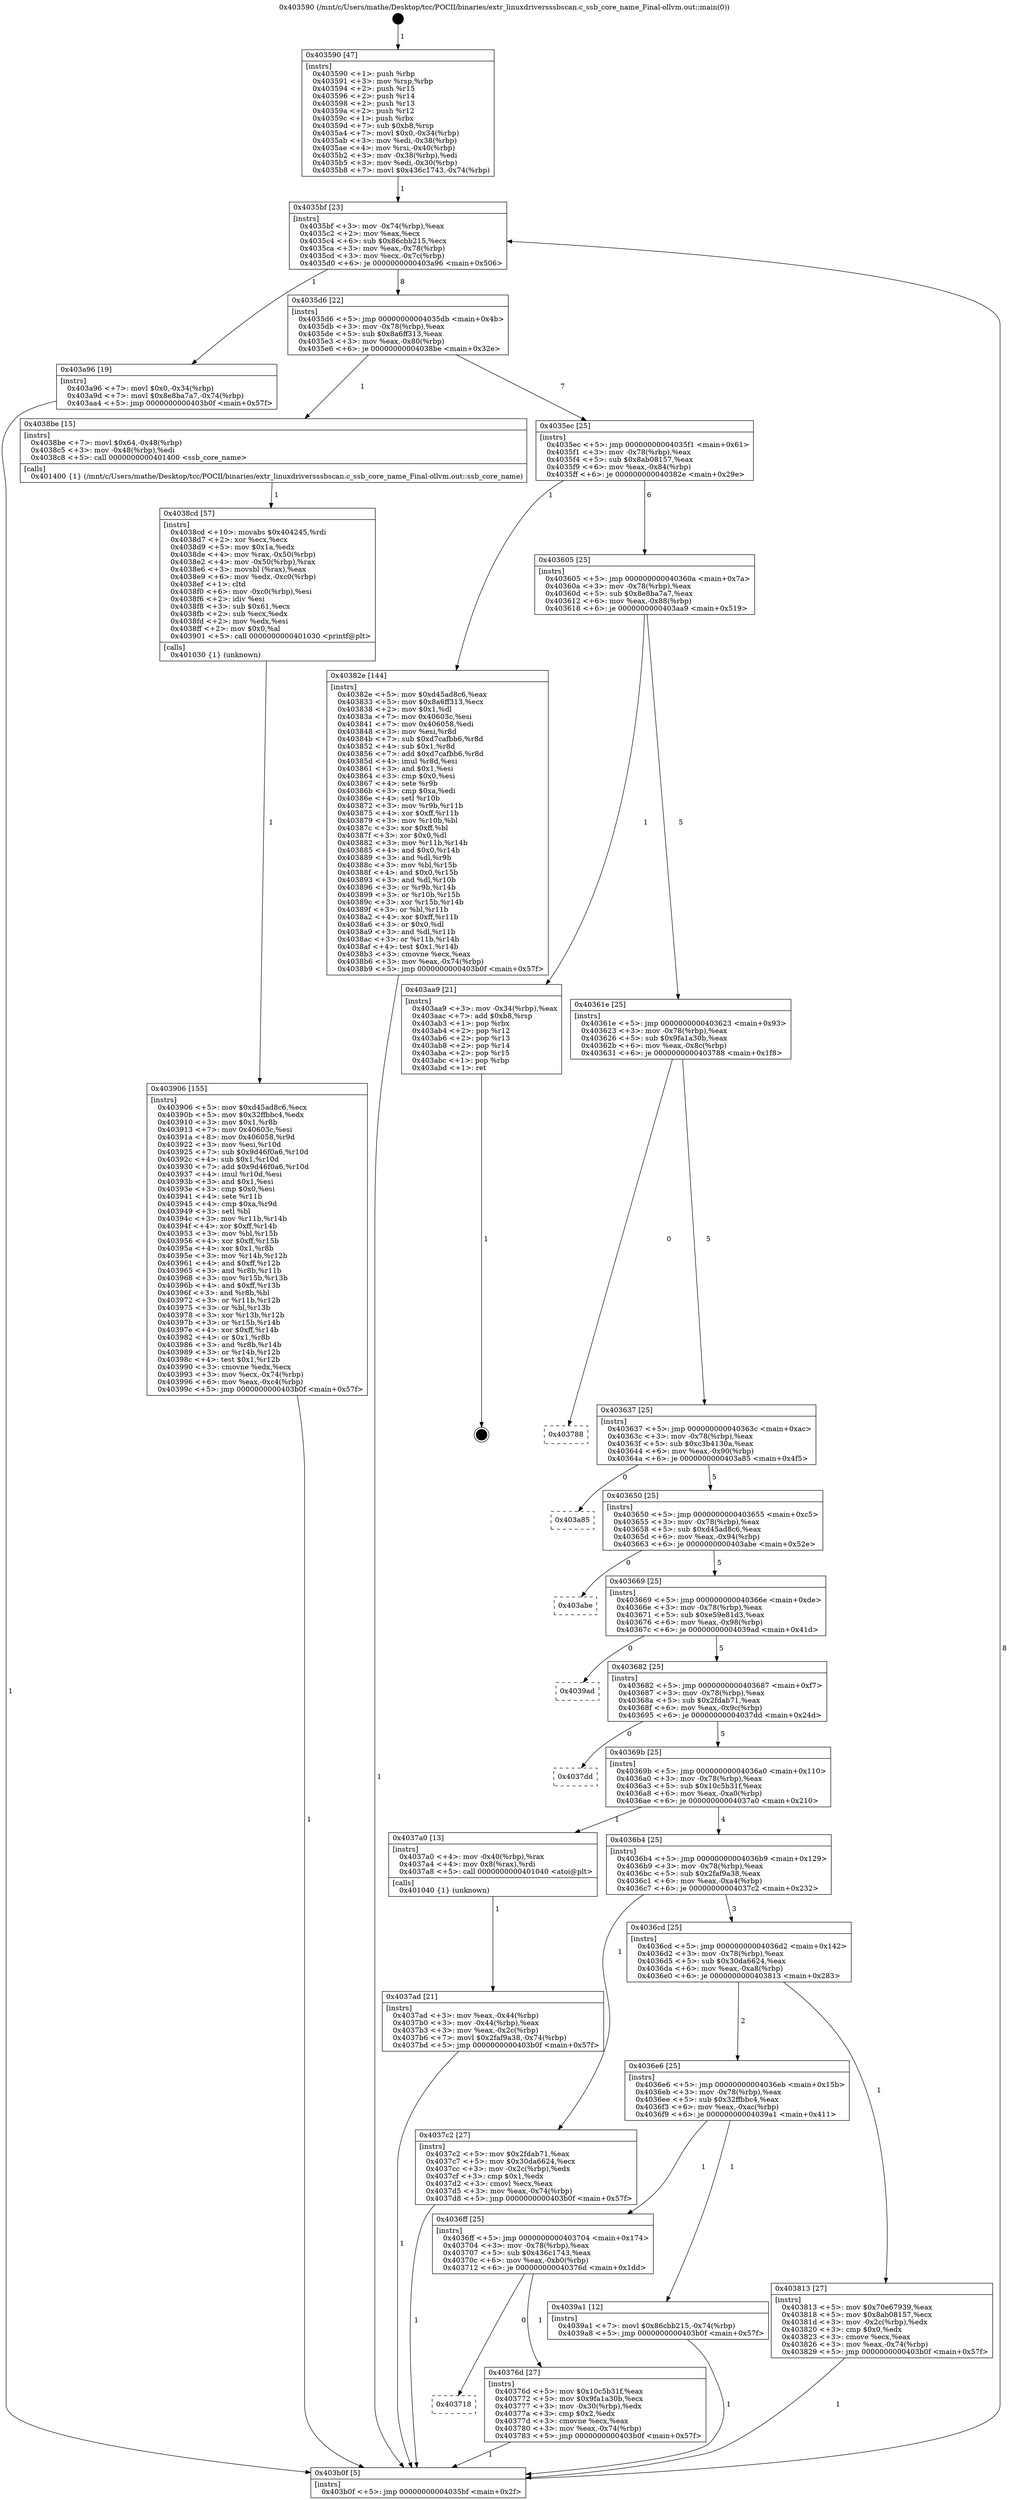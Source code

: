 digraph "0x403590" {
  label = "0x403590 (/mnt/c/Users/mathe/Desktop/tcc/POCII/binaries/extr_linuxdriversssbscan.c_ssb_core_name_Final-ollvm.out::main(0))"
  labelloc = "t"
  node[shape=record]

  Entry [label="",width=0.3,height=0.3,shape=circle,fillcolor=black,style=filled]
  "0x4035bf" [label="{
     0x4035bf [23]\l
     | [instrs]\l
     &nbsp;&nbsp;0x4035bf \<+3\>: mov -0x74(%rbp),%eax\l
     &nbsp;&nbsp;0x4035c2 \<+2\>: mov %eax,%ecx\l
     &nbsp;&nbsp;0x4035c4 \<+6\>: sub $0x86cbb215,%ecx\l
     &nbsp;&nbsp;0x4035ca \<+3\>: mov %eax,-0x78(%rbp)\l
     &nbsp;&nbsp;0x4035cd \<+3\>: mov %ecx,-0x7c(%rbp)\l
     &nbsp;&nbsp;0x4035d0 \<+6\>: je 0000000000403a96 \<main+0x506\>\l
  }"]
  "0x403a96" [label="{
     0x403a96 [19]\l
     | [instrs]\l
     &nbsp;&nbsp;0x403a96 \<+7\>: movl $0x0,-0x34(%rbp)\l
     &nbsp;&nbsp;0x403a9d \<+7\>: movl $0x8e8ba7a7,-0x74(%rbp)\l
     &nbsp;&nbsp;0x403aa4 \<+5\>: jmp 0000000000403b0f \<main+0x57f\>\l
  }"]
  "0x4035d6" [label="{
     0x4035d6 [22]\l
     | [instrs]\l
     &nbsp;&nbsp;0x4035d6 \<+5\>: jmp 00000000004035db \<main+0x4b\>\l
     &nbsp;&nbsp;0x4035db \<+3\>: mov -0x78(%rbp),%eax\l
     &nbsp;&nbsp;0x4035de \<+5\>: sub $0x8a6ff313,%eax\l
     &nbsp;&nbsp;0x4035e3 \<+3\>: mov %eax,-0x80(%rbp)\l
     &nbsp;&nbsp;0x4035e6 \<+6\>: je 00000000004038be \<main+0x32e\>\l
  }"]
  Exit [label="",width=0.3,height=0.3,shape=circle,fillcolor=black,style=filled,peripheries=2]
  "0x4038be" [label="{
     0x4038be [15]\l
     | [instrs]\l
     &nbsp;&nbsp;0x4038be \<+7\>: movl $0x64,-0x48(%rbp)\l
     &nbsp;&nbsp;0x4038c5 \<+3\>: mov -0x48(%rbp),%edi\l
     &nbsp;&nbsp;0x4038c8 \<+5\>: call 0000000000401400 \<ssb_core_name\>\l
     | [calls]\l
     &nbsp;&nbsp;0x401400 \{1\} (/mnt/c/Users/mathe/Desktop/tcc/POCII/binaries/extr_linuxdriversssbscan.c_ssb_core_name_Final-ollvm.out::ssb_core_name)\l
  }"]
  "0x4035ec" [label="{
     0x4035ec [25]\l
     | [instrs]\l
     &nbsp;&nbsp;0x4035ec \<+5\>: jmp 00000000004035f1 \<main+0x61\>\l
     &nbsp;&nbsp;0x4035f1 \<+3\>: mov -0x78(%rbp),%eax\l
     &nbsp;&nbsp;0x4035f4 \<+5\>: sub $0x8ab08157,%eax\l
     &nbsp;&nbsp;0x4035f9 \<+6\>: mov %eax,-0x84(%rbp)\l
     &nbsp;&nbsp;0x4035ff \<+6\>: je 000000000040382e \<main+0x29e\>\l
  }"]
  "0x403906" [label="{
     0x403906 [155]\l
     | [instrs]\l
     &nbsp;&nbsp;0x403906 \<+5\>: mov $0xd45ad8c6,%ecx\l
     &nbsp;&nbsp;0x40390b \<+5\>: mov $0x32ffbbc4,%edx\l
     &nbsp;&nbsp;0x403910 \<+3\>: mov $0x1,%r8b\l
     &nbsp;&nbsp;0x403913 \<+7\>: mov 0x40603c,%esi\l
     &nbsp;&nbsp;0x40391a \<+8\>: mov 0x406058,%r9d\l
     &nbsp;&nbsp;0x403922 \<+3\>: mov %esi,%r10d\l
     &nbsp;&nbsp;0x403925 \<+7\>: sub $0x9d46f0a6,%r10d\l
     &nbsp;&nbsp;0x40392c \<+4\>: sub $0x1,%r10d\l
     &nbsp;&nbsp;0x403930 \<+7\>: add $0x9d46f0a6,%r10d\l
     &nbsp;&nbsp;0x403937 \<+4\>: imul %r10d,%esi\l
     &nbsp;&nbsp;0x40393b \<+3\>: and $0x1,%esi\l
     &nbsp;&nbsp;0x40393e \<+3\>: cmp $0x0,%esi\l
     &nbsp;&nbsp;0x403941 \<+4\>: sete %r11b\l
     &nbsp;&nbsp;0x403945 \<+4\>: cmp $0xa,%r9d\l
     &nbsp;&nbsp;0x403949 \<+3\>: setl %bl\l
     &nbsp;&nbsp;0x40394c \<+3\>: mov %r11b,%r14b\l
     &nbsp;&nbsp;0x40394f \<+4\>: xor $0xff,%r14b\l
     &nbsp;&nbsp;0x403953 \<+3\>: mov %bl,%r15b\l
     &nbsp;&nbsp;0x403956 \<+4\>: xor $0xff,%r15b\l
     &nbsp;&nbsp;0x40395a \<+4\>: xor $0x1,%r8b\l
     &nbsp;&nbsp;0x40395e \<+3\>: mov %r14b,%r12b\l
     &nbsp;&nbsp;0x403961 \<+4\>: and $0xff,%r12b\l
     &nbsp;&nbsp;0x403965 \<+3\>: and %r8b,%r11b\l
     &nbsp;&nbsp;0x403968 \<+3\>: mov %r15b,%r13b\l
     &nbsp;&nbsp;0x40396b \<+4\>: and $0xff,%r13b\l
     &nbsp;&nbsp;0x40396f \<+3\>: and %r8b,%bl\l
     &nbsp;&nbsp;0x403972 \<+3\>: or %r11b,%r12b\l
     &nbsp;&nbsp;0x403975 \<+3\>: or %bl,%r13b\l
     &nbsp;&nbsp;0x403978 \<+3\>: xor %r13b,%r12b\l
     &nbsp;&nbsp;0x40397b \<+3\>: or %r15b,%r14b\l
     &nbsp;&nbsp;0x40397e \<+4\>: xor $0xff,%r14b\l
     &nbsp;&nbsp;0x403982 \<+4\>: or $0x1,%r8b\l
     &nbsp;&nbsp;0x403986 \<+3\>: and %r8b,%r14b\l
     &nbsp;&nbsp;0x403989 \<+3\>: or %r14b,%r12b\l
     &nbsp;&nbsp;0x40398c \<+4\>: test $0x1,%r12b\l
     &nbsp;&nbsp;0x403990 \<+3\>: cmovne %edx,%ecx\l
     &nbsp;&nbsp;0x403993 \<+3\>: mov %ecx,-0x74(%rbp)\l
     &nbsp;&nbsp;0x403996 \<+6\>: mov %eax,-0xc4(%rbp)\l
     &nbsp;&nbsp;0x40399c \<+5\>: jmp 0000000000403b0f \<main+0x57f\>\l
  }"]
  "0x40382e" [label="{
     0x40382e [144]\l
     | [instrs]\l
     &nbsp;&nbsp;0x40382e \<+5\>: mov $0xd45ad8c6,%eax\l
     &nbsp;&nbsp;0x403833 \<+5\>: mov $0x8a6ff313,%ecx\l
     &nbsp;&nbsp;0x403838 \<+2\>: mov $0x1,%dl\l
     &nbsp;&nbsp;0x40383a \<+7\>: mov 0x40603c,%esi\l
     &nbsp;&nbsp;0x403841 \<+7\>: mov 0x406058,%edi\l
     &nbsp;&nbsp;0x403848 \<+3\>: mov %esi,%r8d\l
     &nbsp;&nbsp;0x40384b \<+7\>: sub $0xd7cafbb6,%r8d\l
     &nbsp;&nbsp;0x403852 \<+4\>: sub $0x1,%r8d\l
     &nbsp;&nbsp;0x403856 \<+7\>: add $0xd7cafbb6,%r8d\l
     &nbsp;&nbsp;0x40385d \<+4\>: imul %r8d,%esi\l
     &nbsp;&nbsp;0x403861 \<+3\>: and $0x1,%esi\l
     &nbsp;&nbsp;0x403864 \<+3\>: cmp $0x0,%esi\l
     &nbsp;&nbsp;0x403867 \<+4\>: sete %r9b\l
     &nbsp;&nbsp;0x40386b \<+3\>: cmp $0xa,%edi\l
     &nbsp;&nbsp;0x40386e \<+4\>: setl %r10b\l
     &nbsp;&nbsp;0x403872 \<+3\>: mov %r9b,%r11b\l
     &nbsp;&nbsp;0x403875 \<+4\>: xor $0xff,%r11b\l
     &nbsp;&nbsp;0x403879 \<+3\>: mov %r10b,%bl\l
     &nbsp;&nbsp;0x40387c \<+3\>: xor $0xff,%bl\l
     &nbsp;&nbsp;0x40387f \<+3\>: xor $0x0,%dl\l
     &nbsp;&nbsp;0x403882 \<+3\>: mov %r11b,%r14b\l
     &nbsp;&nbsp;0x403885 \<+4\>: and $0x0,%r14b\l
     &nbsp;&nbsp;0x403889 \<+3\>: and %dl,%r9b\l
     &nbsp;&nbsp;0x40388c \<+3\>: mov %bl,%r15b\l
     &nbsp;&nbsp;0x40388f \<+4\>: and $0x0,%r15b\l
     &nbsp;&nbsp;0x403893 \<+3\>: and %dl,%r10b\l
     &nbsp;&nbsp;0x403896 \<+3\>: or %r9b,%r14b\l
     &nbsp;&nbsp;0x403899 \<+3\>: or %r10b,%r15b\l
     &nbsp;&nbsp;0x40389c \<+3\>: xor %r15b,%r14b\l
     &nbsp;&nbsp;0x40389f \<+3\>: or %bl,%r11b\l
     &nbsp;&nbsp;0x4038a2 \<+4\>: xor $0xff,%r11b\l
     &nbsp;&nbsp;0x4038a6 \<+3\>: or $0x0,%dl\l
     &nbsp;&nbsp;0x4038a9 \<+3\>: and %dl,%r11b\l
     &nbsp;&nbsp;0x4038ac \<+3\>: or %r11b,%r14b\l
     &nbsp;&nbsp;0x4038af \<+4\>: test $0x1,%r14b\l
     &nbsp;&nbsp;0x4038b3 \<+3\>: cmovne %ecx,%eax\l
     &nbsp;&nbsp;0x4038b6 \<+3\>: mov %eax,-0x74(%rbp)\l
     &nbsp;&nbsp;0x4038b9 \<+5\>: jmp 0000000000403b0f \<main+0x57f\>\l
  }"]
  "0x403605" [label="{
     0x403605 [25]\l
     | [instrs]\l
     &nbsp;&nbsp;0x403605 \<+5\>: jmp 000000000040360a \<main+0x7a\>\l
     &nbsp;&nbsp;0x40360a \<+3\>: mov -0x78(%rbp),%eax\l
     &nbsp;&nbsp;0x40360d \<+5\>: sub $0x8e8ba7a7,%eax\l
     &nbsp;&nbsp;0x403612 \<+6\>: mov %eax,-0x88(%rbp)\l
     &nbsp;&nbsp;0x403618 \<+6\>: je 0000000000403aa9 \<main+0x519\>\l
  }"]
  "0x4038cd" [label="{
     0x4038cd [57]\l
     | [instrs]\l
     &nbsp;&nbsp;0x4038cd \<+10\>: movabs $0x404245,%rdi\l
     &nbsp;&nbsp;0x4038d7 \<+2\>: xor %ecx,%ecx\l
     &nbsp;&nbsp;0x4038d9 \<+5\>: mov $0x1a,%edx\l
     &nbsp;&nbsp;0x4038de \<+4\>: mov %rax,-0x50(%rbp)\l
     &nbsp;&nbsp;0x4038e2 \<+4\>: mov -0x50(%rbp),%rax\l
     &nbsp;&nbsp;0x4038e6 \<+3\>: movsbl (%rax),%eax\l
     &nbsp;&nbsp;0x4038e9 \<+6\>: mov %edx,-0xc0(%rbp)\l
     &nbsp;&nbsp;0x4038ef \<+1\>: cltd\l
     &nbsp;&nbsp;0x4038f0 \<+6\>: mov -0xc0(%rbp),%esi\l
     &nbsp;&nbsp;0x4038f6 \<+2\>: idiv %esi\l
     &nbsp;&nbsp;0x4038f8 \<+3\>: sub $0x61,%ecx\l
     &nbsp;&nbsp;0x4038fb \<+2\>: sub %ecx,%edx\l
     &nbsp;&nbsp;0x4038fd \<+2\>: mov %edx,%esi\l
     &nbsp;&nbsp;0x4038ff \<+2\>: mov $0x0,%al\l
     &nbsp;&nbsp;0x403901 \<+5\>: call 0000000000401030 \<printf@plt\>\l
     | [calls]\l
     &nbsp;&nbsp;0x401030 \{1\} (unknown)\l
  }"]
  "0x403aa9" [label="{
     0x403aa9 [21]\l
     | [instrs]\l
     &nbsp;&nbsp;0x403aa9 \<+3\>: mov -0x34(%rbp),%eax\l
     &nbsp;&nbsp;0x403aac \<+7\>: add $0xb8,%rsp\l
     &nbsp;&nbsp;0x403ab3 \<+1\>: pop %rbx\l
     &nbsp;&nbsp;0x403ab4 \<+2\>: pop %r12\l
     &nbsp;&nbsp;0x403ab6 \<+2\>: pop %r13\l
     &nbsp;&nbsp;0x403ab8 \<+2\>: pop %r14\l
     &nbsp;&nbsp;0x403aba \<+2\>: pop %r15\l
     &nbsp;&nbsp;0x403abc \<+1\>: pop %rbp\l
     &nbsp;&nbsp;0x403abd \<+1\>: ret\l
  }"]
  "0x40361e" [label="{
     0x40361e [25]\l
     | [instrs]\l
     &nbsp;&nbsp;0x40361e \<+5\>: jmp 0000000000403623 \<main+0x93\>\l
     &nbsp;&nbsp;0x403623 \<+3\>: mov -0x78(%rbp),%eax\l
     &nbsp;&nbsp;0x403626 \<+5\>: sub $0x9fa1a30b,%eax\l
     &nbsp;&nbsp;0x40362b \<+6\>: mov %eax,-0x8c(%rbp)\l
     &nbsp;&nbsp;0x403631 \<+6\>: je 0000000000403788 \<main+0x1f8\>\l
  }"]
  "0x4037ad" [label="{
     0x4037ad [21]\l
     | [instrs]\l
     &nbsp;&nbsp;0x4037ad \<+3\>: mov %eax,-0x44(%rbp)\l
     &nbsp;&nbsp;0x4037b0 \<+3\>: mov -0x44(%rbp),%eax\l
     &nbsp;&nbsp;0x4037b3 \<+3\>: mov %eax,-0x2c(%rbp)\l
     &nbsp;&nbsp;0x4037b6 \<+7\>: movl $0x2faf9a38,-0x74(%rbp)\l
     &nbsp;&nbsp;0x4037bd \<+5\>: jmp 0000000000403b0f \<main+0x57f\>\l
  }"]
  "0x403788" [label="{
     0x403788\l
  }", style=dashed]
  "0x403637" [label="{
     0x403637 [25]\l
     | [instrs]\l
     &nbsp;&nbsp;0x403637 \<+5\>: jmp 000000000040363c \<main+0xac\>\l
     &nbsp;&nbsp;0x40363c \<+3\>: mov -0x78(%rbp),%eax\l
     &nbsp;&nbsp;0x40363f \<+5\>: sub $0xc3b4130a,%eax\l
     &nbsp;&nbsp;0x403644 \<+6\>: mov %eax,-0x90(%rbp)\l
     &nbsp;&nbsp;0x40364a \<+6\>: je 0000000000403a85 \<main+0x4f5\>\l
  }"]
  "0x403590" [label="{
     0x403590 [47]\l
     | [instrs]\l
     &nbsp;&nbsp;0x403590 \<+1\>: push %rbp\l
     &nbsp;&nbsp;0x403591 \<+3\>: mov %rsp,%rbp\l
     &nbsp;&nbsp;0x403594 \<+2\>: push %r15\l
     &nbsp;&nbsp;0x403596 \<+2\>: push %r14\l
     &nbsp;&nbsp;0x403598 \<+2\>: push %r13\l
     &nbsp;&nbsp;0x40359a \<+2\>: push %r12\l
     &nbsp;&nbsp;0x40359c \<+1\>: push %rbx\l
     &nbsp;&nbsp;0x40359d \<+7\>: sub $0xb8,%rsp\l
     &nbsp;&nbsp;0x4035a4 \<+7\>: movl $0x0,-0x34(%rbp)\l
     &nbsp;&nbsp;0x4035ab \<+3\>: mov %edi,-0x38(%rbp)\l
     &nbsp;&nbsp;0x4035ae \<+4\>: mov %rsi,-0x40(%rbp)\l
     &nbsp;&nbsp;0x4035b2 \<+3\>: mov -0x38(%rbp),%edi\l
     &nbsp;&nbsp;0x4035b5 \<+3\>: mov %edi,-0x30(%rbp)\l
     &nbsp;&nbsp;0x4035b8 \<+7\>: movl $0x436c1743,-0x74(%rbp)\l
  }"]
  "0x403a85" [label="{
     0x403a85\l
  }", style=dashed]
  "0x403650" [label="{
     0x403650 [25]\l
     | [instrs]\l
     &nbsp;&nbsp;0x403650 \<+5\>: jmp 0000000000403655 \<main+0xc5\>\l
     &nbsp;&nbsp;0x403655 \<+3\>: mov -0x78(%rbp),%eax\l
     &nbsp;&nbsp;0x403658 \<+5\>: sub $0xd45ad8c6,%eax\l
     &nbsp;&nbsp;0x40365d \<+6\>: mov %eax,-0x94(%rbp)\l
     &nbsp;&nbsp;0x403663 \<+6\>: je 0000000000403abe \<main+0x52e\>\l
  }"]
  "0x403b0f" [label="{
     0x403b0f [5]\l
     | [instrs]\l
     &nbsp;&nbsp;0x403b0f \<+5\>: jmp 00000000004035bf \<main+0x2f\>\l
  }"]
  "0x403abe" [label="{
     0x403abe\l
  }", style=dashed]
  "0x403669" [label="{
     0x403669 [25]\l
     | [instrs]\l
     &nbsp;&nbsp;0x403669 \<+5\>: jmp 000000000040366e \<main+0xde\>\l
     &nbsp;&nbsp;0x40366e \<+3\>: mov -0x78(%rbp),%eax\l
     &nbsp;&nbsp;0x403671 \<+5\>: sub $0xe59e81d3,%eax\l
     &nbsp;&nbsp;0x403676 \<+6\>: mov %eax,-0x98(%rbp)\l
     &nbsp;&nbsp;0x40367c \<+6\>: je 00000000004039ad \<main+0x41d\>\l
  }"]
  "0x403718" [label="{
     0x403718\l
  }", style=dashed]
  "0x4039ad" [label="{
     0x4039ad\l
  }", style=dashed]
  "0x403682" [label="{
     0x403682 [25]\l
     | [instrs]\l
     &nbsp;&nbsp;0x403682 \<+5\>: jmp 0000000000403687 \<main+0xf7\>\l
     &nbsp;&nbsp;0x403687 \<+3\>: mov -0x78(%rbp),%eax\l
     &nbsp;&nbsp;0x40368a \<+5\>: sub $0x2fdab71,%eax\l
     &nbsp;&nbsp;0x40368f \<+6\>: mov %eax,-0x9c(%rbp)\l
     &nbsp;&nbsp;0x403695 \<+6\>: je 00000000004037dd \<main+0x24d\>\l
  }"]
  "0x40376d" [label="{
     0x40376d [27]\l
     | [instrs]\l
     &nbsp;&nbsp;0x40376d \<+5\>: mov $0x10c5b31f,%eax\l
     &nbsp;&nbsp;0x403772 \<+5\>: mov $0x9fa1a30b,%ecx\l
     &nbsp;&nbsp;0x403777 \<+3\>: mov -0x30(%rbp),%edx\l
     &nbsp;&nbsp;0x40377a \<+3\>: cmp $0x2,%edx\l
     &nbsp;&nbsp;0x40377d \<+3\>: cmovne %ecx,%eax\l
     &nbsp;&nbsp;0x403780 \<+3\>: mov %eax,-0x74(%rbp)\l
     &nbsp;&nbsp;0x403783 \<+5\>: jmp 0000000000403b0f \<main+0x57f\>\l
  }"]
  "0x4037dd" [label="{
     0x4037dd\l
  }", style=dashed]
  "0x40369b" [label="{
     0x40369b [25]\l
     | [instrs]\l
     &nbsp;&nbsp;0x40369b \<+5\>: jmp 00000000004036a0 \<main+0x110\>\l
     &nbsp;&nbsp;0x4036a0 \<+3\>: mov -0x78(%rbp),%eax\l
     &nbsp;&nbsp;0x4036a3 \<+5\>: sub $0x10c5b31f,%eax\l
     &nbsp;&nbsp;0x4036a8 \<+6\>: mov %eax,-0xa0(%rbp)\l
     &nbsp;&nbsp;0x4036ae \<+6\>: je 00000000004037a0 \<main+0x210\>\l
  }"]
  "0x4036ff" [label="{
     0x4036ff [25]\l
     | [instrs]\l
     &nbsp;&nbsp;0x4036ff \<+5\>: jmp 0000000000403704 \<main+0x174\>\l
     &nbsp;&nbsp;0x403704 \<+3\>: mov -0x78(%rbp),%eax\l
     &nbsp;&nbsp;0x403707 \<+5\>: sub $0x436c1743,%eax\l
     &nbsp;&nbsp;0x40370c \<+6\>: mov %eax,-0xb0(%rbp)\l
     &nbsp;&nbsp;0x403712 \<+6\>: je 000000000040376d \<main+0x1dd\>\l
  }"]
  "0x4037a0" [label="{
     0x4037a0 [13]\l
     | [instrs]\l
     &nbsp;&nbsp;0x4037a0 \<+4\>: mov -0x40(%rbp),%rax\l
     &nbsp;&nbsp;0x4037a4 \<+4\>: mov 0x8(%rax),%rdi\l
     &nbsp;&nbsp;0x4037a8 \<+5\>: call 0000000000401040 \<atoi@plt\>\l
     | [calls]\l
     &nbsp;&nbsp;0x401040 \{1\} (unknown)\l
  }"]
  "0x4036b4" [label="{
     0x4036b4 [25]\l
     | [instrs]\l
     &nbsp;&nbsp;0x4036b4 \<+5\>: jmp 00000000004036b9 \<main+0x129\>\l
     &nbsp;&nbsp;0x4036b9 \<+3\>: mov -0x78(%rbp),%eax\l
     &nbsp;&nbsp;0x4036bc \<+5\>: sub $0x2faf9a38,%eax\l
     &nbsp;&nbsp;0x4036c1 \<+6\>: mov %eax,-0xa4(%rbp)\l
     &nbsp;&nbsp;0x4036c7 \<+6\>: je 00000000004037c2 \<main+0x232\>\l
  }"]
  "0x4039a1" [label="{
     0x4039a1 [12]\l
     | [instrs]\l
     &nbsp;&nbsp;0x4039a1 \<+7\>: movl $0x86cbb215,-0x74(%rbp)\l
     &nbsp;&nbsp;0x4039a8 \<+5\>: jmp 0000000000403b0f \<main+0x57f\>\l
  }"]
  "0x4037c2" [label="{
     0x4037c2 [27]\l
     | [instrs]\l
     &nbsp;&nbsp;0x4037c2 \<+5\>: mov $0x2fdab71,%eax\l
     &nbsp;&nbsp;0x4037c7 \<+5\>: mov $0x30da6624,%ecx\l
     &nbsp;&nbsp;0x4037cc \<+3\>: mov -0x2c(%rbp),%edx\l
     &nbsp;&nbsp;0x4037cf \<+3\>: cmp $0x1,%edx\l
     &nbsp;&nbsp;0x4037d2 \<+3\>: cmovl %ecx,%eax\l
     &nbsp;&nbsp;0x4037d5 \<+3\>: mov %eax,-0x74(%rbp)\l
     &nbsp;&nbsp;0x4037d8 \<+5\>: jmp 0000000000403b0f \<main+0x57f\>\l
  }"]
  "0x4036cd" [label="{
     0x4036cd [25]\l
     | [instrs]\l
     &nbsp;&nbsp;0x4036cd \<+5\>: jmp 00000000004036d2 \<main+0x142\>\l
     &nbsp;&nbsp;0x4036d2 \<+3\>: mov -0x78(%rbp),%eax\l
     &nbsp;&nbsp;0x4036d5 \<+5\>: sub $0x30da6624,%eax\l
     &nbsp;&nbsp;0x4036da \<+6\>: mov %eax,-0xa8(%rbp)\l
     &nbsp;&nbsp;0x4036e0 \<+6\>: je 0000000000403813 \<main+0x283\>\l
  }"]
  "0x4036e6" [label="{
     0x4036e6 [25]\l
     | [instrs]\l
     &nbsp;&nbsp;0x4036e6 \<+5\>: jmp 00000000004036eb \<main+0x15b\>\l
     &nbsp;&nbsp;0x4036eb \<+3\>: mov -0x78(%rbp),%eax\l
     &nbsp;&nbsp;0x4036ee \<+5\>: sub $0x32ffbbc4,%eax\l
     &nbsp;&nbsp;0x4036f3 \<+6\>: mov %eax,-0xac(%rbp)\l
     &nbsp;&nbsp;0x4036f9 \<+6\>: je 00000000004039a1 \<main+0x411\>\l
  }"]
  "0x403813" [label="{
     0x403813 [27]\l
     | [instrs]\l
     &nbsp;&nbsp;0x403813 \<+5\>: mov $0x70e67939,%eax\l
     &nbsp;&nbsp;0x403818 \<+5\>: mov $0x8ab08157,%ecx\l
     &nbsp;&nbsp;0x40381d \<+3\>: mov -0x2c(%rbp),%edx\l
     &nbsp;&nbsp;0x403820 \<+3\>: cmp $0x0,%edx\l
     &nbsp;&nbsp;0x403823 \<+3\>: cmove %ecx,%eax\l
     &nbsp;&nbsp;0x403826 \<+3\>: mov %eax,-0x74(%rbp)\l
     &nbsp;&nbsp;0x403829 \<+5\>: jmp 0000000000403b0f \<main+0x57f\>\l
  }"]
  Entry -> "0x403590" [label=" 1"]
  "0x4035bf" -> "0x403a96" [label=" 1"]
  "0x4035bf" -> "0x4035d6" [label=" 8"]
  "0x403aa9" -> Exit [label=" 1"]
  "0x4035d6" -> "0x4038be" [label=" 1"]
  "0x4035d6" -> "0x4035ec" [label=" 7"]
  "0x403a96" -> "0x403b0f" [label=" 1"]
  "0x4035ec" -> "0x40382e" [label=" 1"]
  "0x4035ec" -> "0x403605" [label=" 6"]
  "0x4039a1" -> "0x403b0f" [label=" 1"]
  "0x403605" -> "0x403aa9" [label=" 1"]
  "0x403605" -> "0x40361e" [label=" 5"]
  "0x403906" -> "0x403b0f" [label=" 1"]
  "0x40361e" -> "0x403788" [label=" 0"]
  "0x40361e" -> "0x403637" [label=" 5"]
  "0x4038cd" -> "0x403906" [label=" 1"]
  "0x403637" -> "0x403a85" [label=" 0"]
  "0x403637" -> "0x403650" [label=" 5"]
  "0x4038be" -> "0x4038cd" [label=" 1"]
  "0x403650" -> "0x403abe" [label=" 0"]
  "0x403650" -> "0x403669" [label=" 5"]
  "0x40382e" -> "0x403b0f" [label=" 1"]
  "0x403669" -> "0x4039ad" [label=" 0"]
  "0x403669" -> "0x403682" [label=" 5"]
  "0x403813" -> "0x403b0f" [label=" 1"]
  "0x403682" -> "0x4037dd" [label=" 0"]
  "0x403682" -> "0x40369b" [label=" 5"]
  "0x4037c2" -> "0x403b0f" [label=" 1"]
  "0x40369b" -> "0x4037a0" [label=" 1"]
  "0x40369b" -> "0x4036b4" [label=" 4"]
  "0x4037a0" -> "0x4037ad" [label=" 1"]
  "0x4036b4" -> "0x4037c2" [label=" 1"]
  "0x4036b4" -> "0x4036cd" [label=" 3"]
  "0x403b0f" -> "0x4035bf" [label=" 8"]
  "0x4036cd" -> "0x403813" [label=" 1"]
  "0x4036cd" -> "0x4036e6" [label=" 2"]
  "0x403590" -> "0x4035bf" [label=" 1"]
  "0x4036e6" -> "0x4039a1" [label=" 1"]
  "0x4036e6" -> "0x4036ff" [label=" 1"]
  "0x4037ad" -> "0x403b0f" [label=" 1"]
  "0x4036ff" -> "0x40376d" [label=" 1"]
  "0x4036ff" -> "0x403718" [label=" 0"]
  "0x40376d" -> "0x403b0f" [label=" 1"]
}
